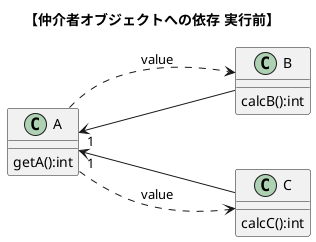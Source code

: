 @startuml map_class_push_CFD
title "【仲介者オブジェクトへの依存 実行前】"
left to right direction

class "A"{
    getA():int
}
class "B"{
    calcB():int
}
class "C"{
    calcC():int
}

"A" ...> "B" : value
"A" "1" <--- "B"

"A" "1"<--- "C" 
"A" ...> "C" : value


@enduml
